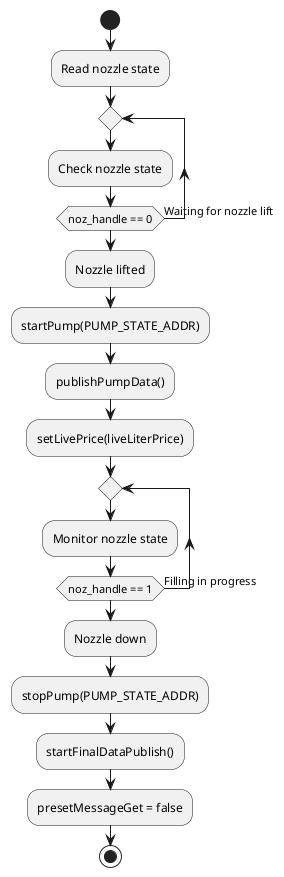 @startuml
start

:Read nozzle state;

repeat
  :Check nozzle state;
repeat while (noz_handle == 0) is (Waiting for nozzle lift)

:Nozzle lifted;
:startPump(PUMP_STATE_ADDR);
:publishPumpData();
:setLivePrice(liveLiterPrice);

repeat
  :Monitor nozzle state;
repeat while (noz_handle == 1) is (Filling in progress)

:Nozzle down;
:stopPump(PUMP_STATE_ADDR);
:startFinalDataPublish();
:presetMessageGet = false;

stop
@enduml
